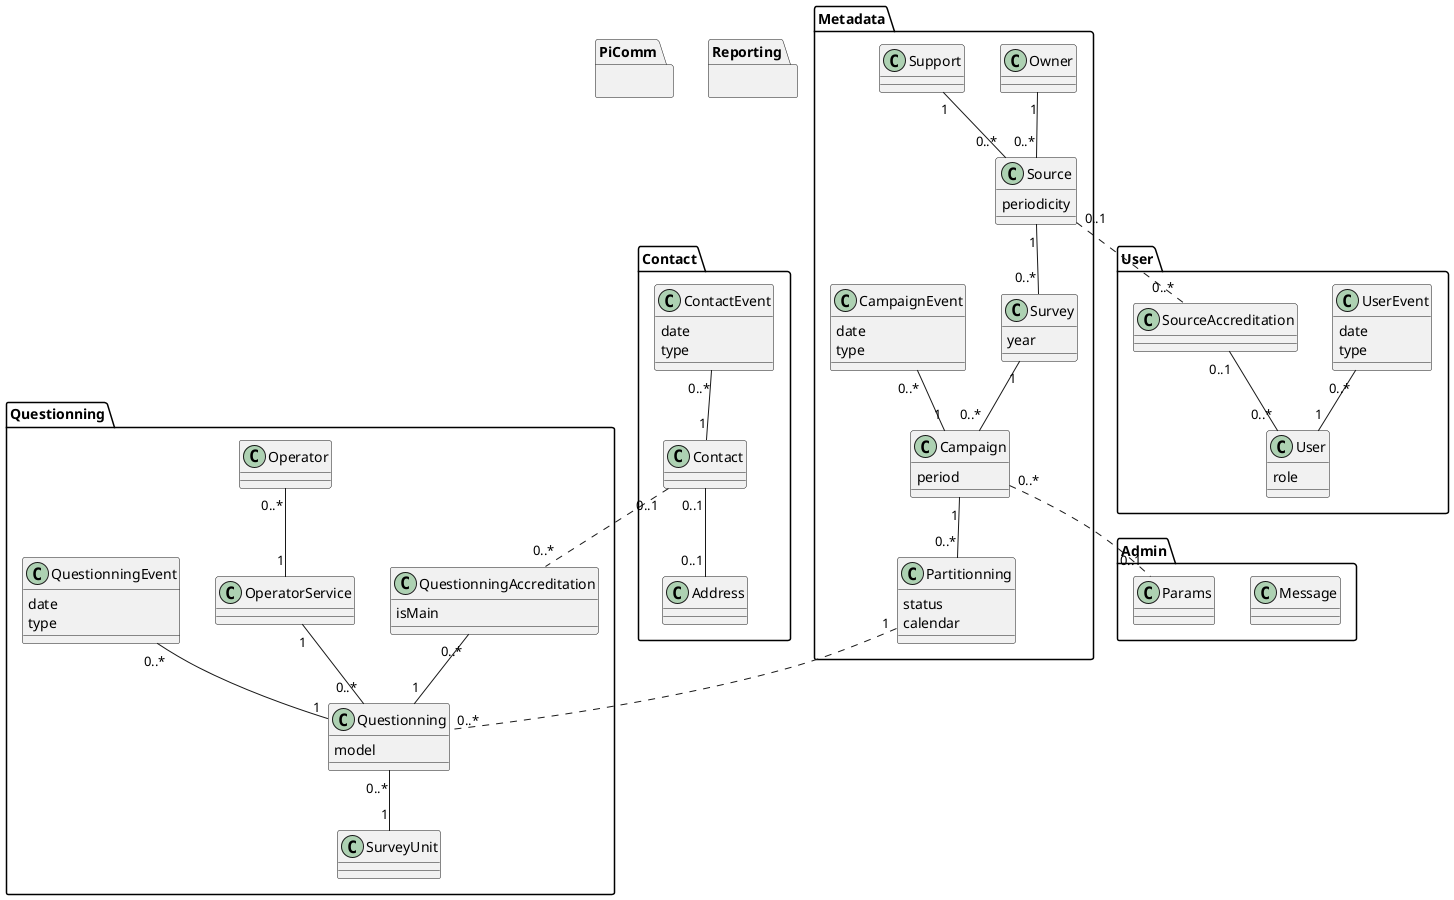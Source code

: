 @startuml

package Metadata {

    class Source{
    periodicity

    }

    class Owner{

    }

    class Support{

    }

    class Survey{
    year
    }

    class Campaign{
    period
    }

    class Partitionning{
    status
    calendar
    }

     class CampaignEvent {
      date
      type
    }
    CampaignEvent "0..*" -- "1" Campaign

}

Owner "1" -- "0..*" Source
Support "1" -- "0..*" Source
Source "1" -- "0..*" Survey
Survey "1" -- "0..*" Campaign
Campaign "1" -- "0..*" Partitionning

package PiComm {
    ' TODO

}


package Questionning {
    class SurveyUnit{

    }

    class Questionning{
      model
    }

    class QuestionningAccreditation{
      isMain
    }

    class OperatorService{
      
    }

    class Operator{
      
    }

    QuestionningAccreditation "0..*" -- "1" Questionning
    Questionning "0..*" -- "1" SurveyUnit
    Partitionning "1" .. "0..*" Questionning
    OperatorService "1" -- "0..*" Questionning
    Operator "0..*" -- "1" OperatorService

    class QuestionningEvent {
      date
      type
    }
    QuestionningEvent "0..*" -- "1" Questionning



}


package Contact {

    class Contact{

    }

    class Address{

    }
    Contact "0..1" -- "0..1" Address
    Contact "0..1" .. "0..*" QuestionningAccreditation

     class ContactEvent {
      date
      type
    }
    ContactEvent "0..*" -- "1" Contact
}



package User {

    class User{
        role
    }

    class UserEvent{
        date
        type
    }

    SourceAccreditation "0..1" -- "0..*" User
    Source "0..1" .. "0..*" SourceAccreditation
    UserEvent "0..*" -- "1" User

}



package Reporting {



}

package Admin{

    class Message{

    }

    class Params{

    }

    Campaign "0..*" .. "0..1" Params


}

@enduml
